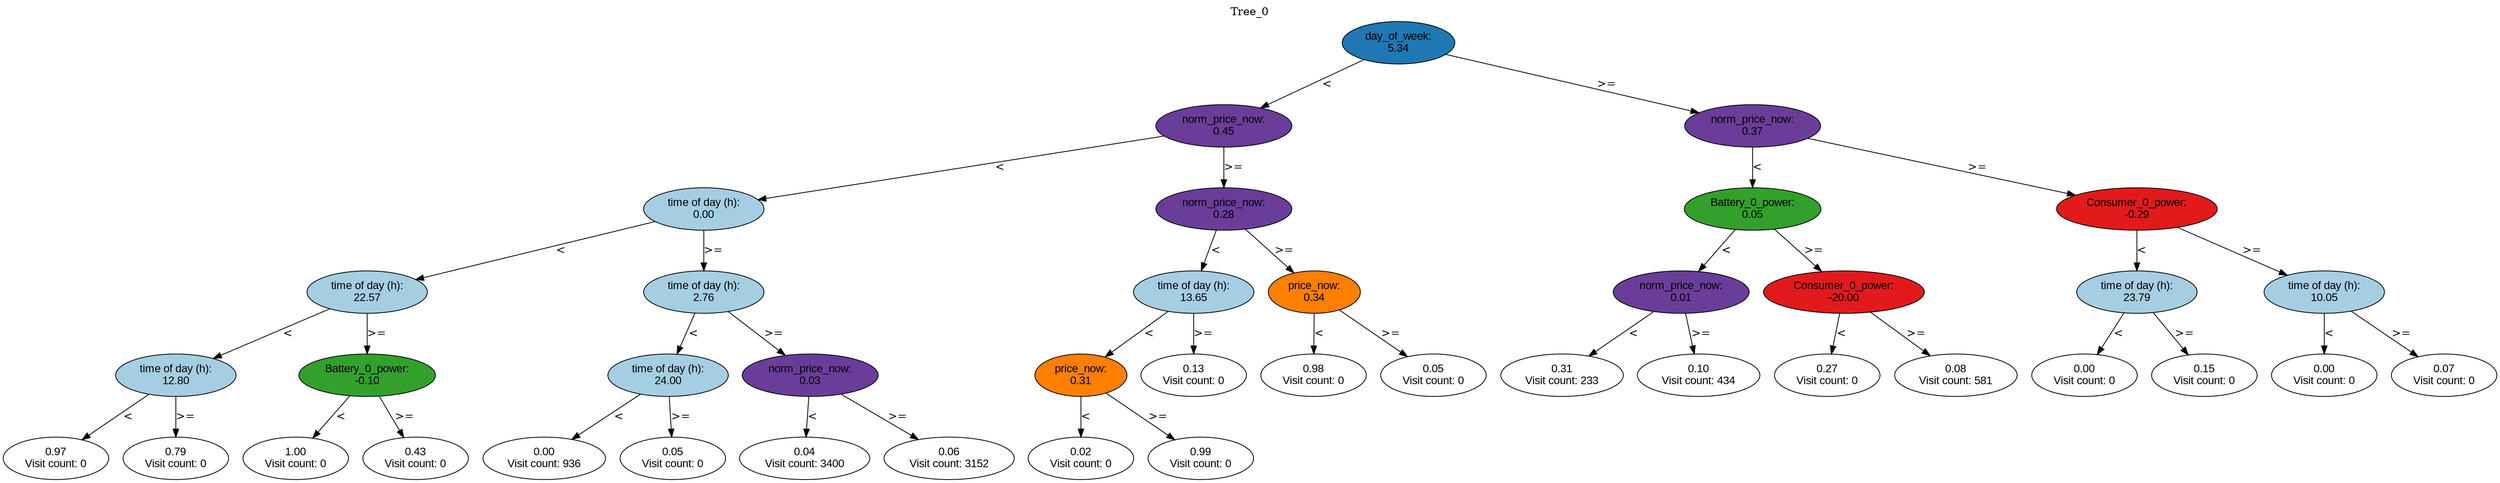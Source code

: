 digraph BST {
    node [fontname="Arial" style=filled colorscheme=paired12];
    0 [ label = "day_of_week:
5.34" fillcolor=2];
    1 [ label = "norm_price_now:
0.45" fillcolor=10];
    2 [ label = "time of day (h):
0.00" fillcolor=1];
    3 [ label = "time of day (h):
22.57" fillcolor=1];
    4 [ label = "time of day (h):
12.80" fillcolor=1];
    5 [ label = "0.97
Visit count: 0" fillcolor=white];
    6 [ label = "0.79
Visit count: 0" fillcolor=white];
    7 [ label = "Battery_0_power:
-0.10" fillcolor=4];
    8 [ label = "1.00
Visit count: 0" fillcolor=white];
    9 [ label = "0.43
Visit count: 0" fillcolor=white];
    10 [ label = "time of day (h):
2.76" fillcolor=1];
    11 [ label = "time of day (h):
24.00" fillcolor=1];
    12 [ label = "0.00
Visit count: 936" fillcolor=white];
    13 [ label = "0.05
Visit count: 0" fillcolor=white];
    14 [ label = "norm_price_now:
0.03" fillcolor=10];
    15 [ label = "0.04
Visit count: 3400" fillcolor=white];
    16 [ label = "0.06
Visit count: 3152" fillcolor=white];
    17 [ label = "norm_price_now:
0.28" fillcolor=10];
    18 [ label = "time of day (h):
13.65" fillcolor=1];
    19 [ label = "price_now:
0.31" fillcolor=8];
    20 [ label = "0.02
Visit count: 0" fillcolor=white];
    21 [ label = "0.99
Visit count: 0" fillcolor=white];
    22 [ label = "0.13
Visit count: 0" fillcolor=white];
    23 [ label = "price_now:
0.34" fillcolor=8];
    24 [ label = "0.98
Visit count: 0" fillcolor=white];
    25 [ label = "0.05
Visit count: 0" fillcolor=white];
    26 [ label = "norm_price_now:
0.37" fillcolor=10];
    27 [ label = "Battery_0_power:
0.05" fillcolor=4];
    28 [ label = "norm_price_now:
0.01" fillcolor=10];
    29 [ label = "0.31
Visit count: 233" fillcolor=white];
    30 [ label = "0.10
Visit count: 434" fillcolor=white];
    31 [ label = "Consumer_0_power:
-20.00" fillcolor=6];
    32 [ label = "0.27
Visit count: 0" fillcolor=white];
    33 [ label = "0.08
Visit count: 581" fillcolor=white];
    34 [ label = "Consumer_0_power:
-0.29" fillcolor=6];
    35 [ label = "time of day (h):
23.79" fillcolor=1];
    36 [ label = "0.00
Visit count: 0" fillcolor=white];
    37 [ label = "0.15
Visit count: 0" fillcolor=white];
    38 [ label = "time of day (h):
10.05" fillcolor=1];
    39 [ label = "0.00
Visit count: 0" fillcolor=white];
    40 [ label = "0.07
Visit count: 0" fillcolor=white];

    0  -> 1[ label = "<"];
    0  -> 26[ label = ">="];
    1  -> 2[ label = "<"];
    1  -> 17[ label = ">="];
    2  -> 3[ label = "<"];
    2  -> 10[ label = ">="];
    3  -> 4[ label = "<"];
    3  -> 7[ label = ">="];
    4  -> 5[ label = "<"];
    4  -> 6[ label = ">="];
    7  -> 8[ label = "<"];
    7  -> 9[ label = ">="];
    10  -> 11[ label = "<"];
    10  -> 14[ label = ">="];
    11  -> 12[ label = "<"];
    11  -> 13[ label = ">="];
    14  -> 15[ label = "<"];
    14  -> 16[ label = ">="];
    17  -> 18[ label = "<"];
    17  -> 23[ label = ">="];
    18  -> 19[ label = "<"];
    18  -> 22[ label = ">="];
    19  -> 20[ label = "<"];
    19  -> 21[ label = ">="];
    23  -> 24[ label = "<"];
    23  -> 25[ label = ">="];
    26  -> 27[ label = "<"];
    26  -> 34[ label = ">="];
    27  -> 28[ label = "<"];
    27  -> 31[ label = ">="];
    28  -> 29[ label = "<"];
    28  -> 30[ label = ">="];
    31  -> 32[ label = "<"];
    31  -> 33[ label = ">="];
    34  -> 35[ label = "<"];
    34  -> 38[ label = ">="];
    35  -> 36[ label = "<"];
    35  -> 37[ label = ">="];
    38  -> 39[ label = "<"];
    38  -> 40[ label = ">="];

    labelloc="t";
    label="Tree_0";
}